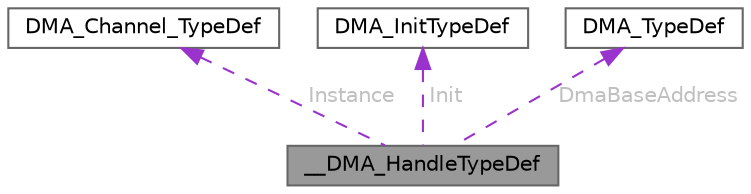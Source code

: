 digraph "__DMA_HandleTypeDef"
{
 // LATEX_PDF_SIZE
  bgcolor="transparent";
  edge [fontname=Helvetica,fontsize=10,labelfontname=Helvetica,labelfontsize=10];
  node [fontname=Helvetica,fontsize=10,shape=box,height=0.2,width=0.4];
  Node1 [id="Node000001",label="__DMA_HandleTypeDef",height=0.2,width=0.4,color="gray40", fillcolor="grey60", style="filled", fontcolor="black",tooltip="DMA handle Structure definition"];
  Node2 -> Node1 [id="edge1_Node000001_Node000002",dir="back",color="darkorchid3",style="dashed",tooltip=" ",label=" Instance",fontcolor="grey" ];
  Node2 [id="Node000002",label="DMA_Channel_TypeDef",height=0.2,width=0.4,color="gray40", fillcolor="white", style="filled",URL="$struct_d_m_a___channel___type_def.html",tooltip="DMA Controller."];
  Node3 -> Node1 [id="edge2_Node000001_Node000003",dir="back",color="darkorchid3",style="dashed",tooltip=" ",label=" Init",fontcolor="grey" ];
  Node3 [id="Node000003",label="DMA_InitTypeDef",height=0.2,width=0.4,color="gray40", fillcolor="white", style="filled",URL="$struct_d_m_a___init_type_def.html",tooltip="DMA Configuration Structure definition"];
  Node4 -> Node1 [id="edge3_Node000001_Node000004",dir="back",color="darkorchid3",style="dashed",tooltip=" ",label=" DmaBaseAddress",fontcolor="grey" ];
  Node4 [id="Node000004",label="DMA_TypeDef",height=0.2,width=0.4,color="gray40", fillcolor="white", style="filled",URL="$struct_d_m_a___type_def.html",tooltip=" "];
}
